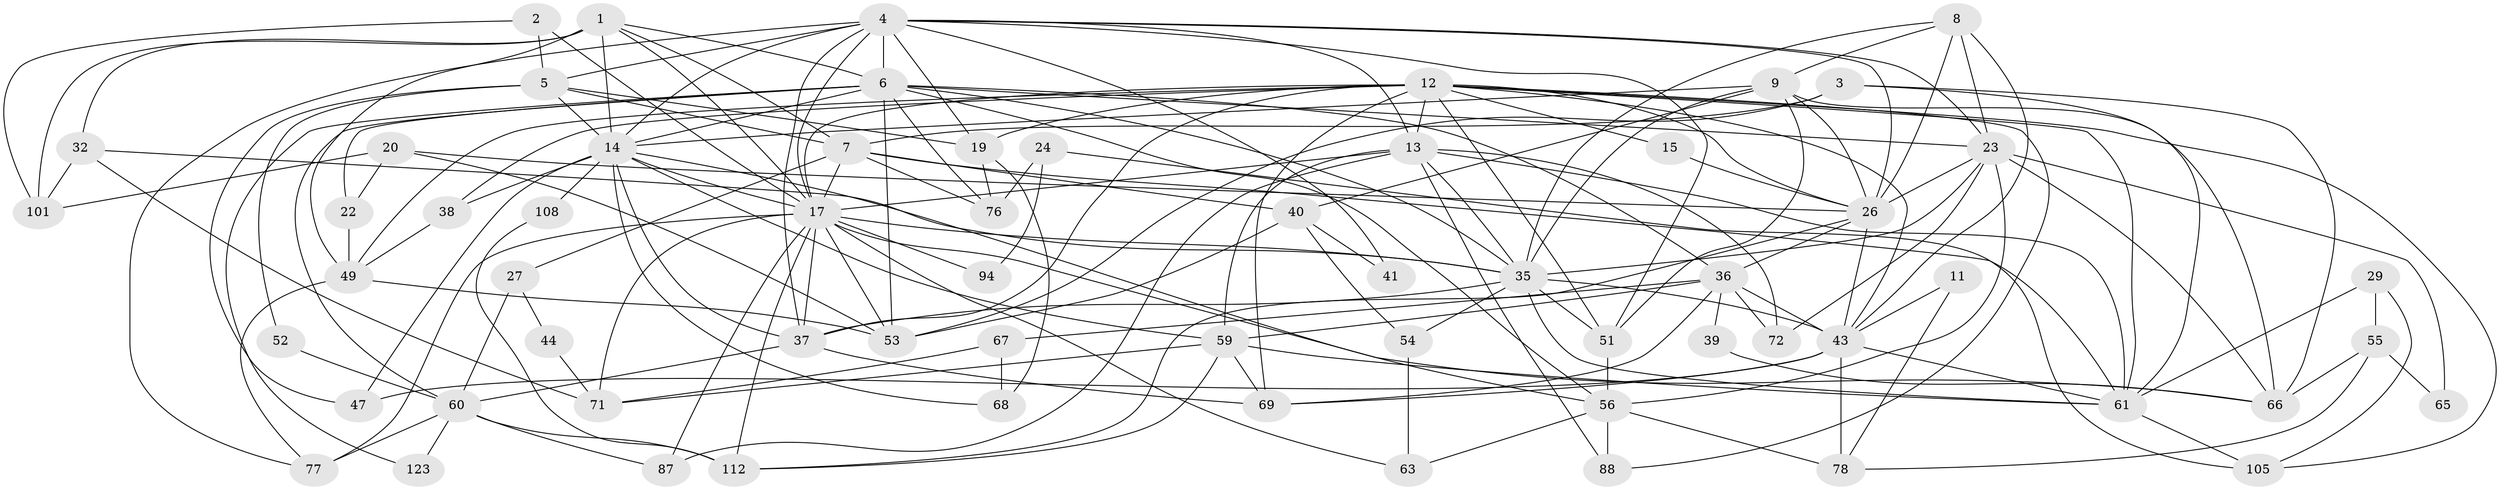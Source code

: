 // original degree distribution, {3: 0.2992125984251969, 4: 0.25196850393700787, 2: 0.13385826771653545, 6: 0.11023622047244094, 5: 0.14960629921259844, 8: 0.015748031496062992, 9: 0.007874015748031496, 7: 0.031496062992125984}
// Generated by graph-tools (version 1.1) at 2025/15/03/09/25 04:15:10]
// undirected, 63 vertices, 172 edges
graph export_dot {
graph [start="1"]
  node [color=gray90,style=filled];
  1 [super="+21"];
  2;
  3 [super="+48"];
  4 [super="+31+70+73"];
  5 [super="+45"];
  6 [super="+18+10"];
  7 [super="+116"];
  8 [super="+97"];
  9 [super="+30+75+98"];
  11;
  12 [super="+33+115+109"];
  13 [super="+25"];
  14 [super="+100+80"];
  15;
  17 [super="+28"];
  19 [super="+62"];
  20 [super="+121"];
  22 [super="+42"];
  23 [super="+34"];
  24;
  26 [super="+50"];
  27;
  29;
  32;
  35 [super="+111+107+92"];
  36 [super="+83"];
  37 [super="+79+96+95"];
  38 [super="+64"];
  39;
  40 [super="+118"];
  41;
  43 [super="+85"];
  44;
  47;
  49 [super="+93"];
  51 [super="+86"];
  52;
  53;
  54;
  55;
  56 [super="+81+117"];
  59 [super="+122+89+91"];
  60 [super="+126+90"];
  61 [super="+99+106"];
  63;
  65;
  66;
  67;
  68;
  69;
  71;
  72;
  76;
  77 [super="+104"];
  78;
  87;
  88;
  94;
  101;
  105;
  108;
  112 [super="+114"];
  123;
  1 -- 101;
  1 -- 6;
  1 -- 32;
  1 -- 49;
  1 -- 7;
  1 -- 14;
  1 -- 17;
  2 -- 101;
  2 -- 5;
  2 -- 17;
  3 -- 7;
  3 -- 66;
  3 -- 53;
  3 -- 61;
  4 -- 6 [weight=2];
  4 -- 5;
  4 -- 13;
  4 -- 23;
  4 -- 41;
  4 -- 17 [weight=2];
  4 -- 51;
  4 -- 77;
  4 -- 37;
  4 -- 26;
  4 -- 14;
  4 -- 19;
  5 -- 19;
  5 -- 52;
  5 -- 7;
  5 -- 47;
  5 -- 14;
  6 -- 53;
  6 -- 36 [weight=2];
  6 -- 76;
  6 -- 56;
  6 -- 123;
  6 -- 22;
  6 -- 23;
  6 -- 14 [weight=2];
  6 -- 35;
  6 -- 60 [weight=2];
  7 -- 76;
  7 -- 40;
  7 -- 17;
  7 -- 27;
  7 -- 61;
  8 -- 43;
  8 -- 23;
  8 -- 9;
  8 -- 26;
  8 -- 35;
  9 -- 66;
  9 -- 35;
  9 -- 51;
  9 -- 40 [weight=2];
  9 -- 14;
  9 -- 26;
  11 -- 78;
  11 -- 43;
  12 -- 88;
  12 -- 51;
  12 -- 69;
  12 -- 105;
  12 -- 43;
  12 -- 13;
  12 -- 15;
  12 -- 37 [weight=2];
  12 -- 17;
  12 -- 49;
  12 -- 19;
  12 -- 38;
  12 -- 26;
  12 -- 61;
  13 -- 72;
  13 -- 87;
  13 -- 88;
  13 -- 61;
  13 -- 35;
  13 -- 59;
  13 -- 17;
  14 -- 37;
  14 -- 38 [weight=2];
  14 -- 108;
  14 -- 68;
  14 -- 47;
  14 -- 56;
  14 -- 59;
  14 -- 17;
  15 -- 26;
  17 -- 66;
  17 -- 37;
  17 -- 35;
  17 -- 71;
  17 -- 77;
  17 -- 112;
  17 -- 53;
  17 -- 87;
  17 -- 94;
  17 -- 63;
  19 -- 76;
  19 -- 68;
  20 -- 53;
  20 -- 22;
  20 -- 101;
  20 -- 26 [weight=2];
  22 -- 49;
  23 -- 66;
  23 -- 65;
  23 -- 72;
  23 -- 26 [weight=2];
  23 -- 35;
  23 -- 56;
  24 -- 105;
  24 -- 76;
  24 -- 94;
  26 -- 36;
  26 -- 43;
  26 -- 112;
  27 -- 60;
  27 -- 44;
  29 -- 55;
  29 -- 105;
  29 -- 61;
  32 -- 101;
  32 -- 71;
  32 -- 35;
  35 -- 61;
  35 -- 51;
  35 -- 37;
  35 -- 54;
  35 -- 43;
  36 -- 43 [weight=2];
  36 -- 39;
  36 -- 67;
  36 -- 69;
  36 -- 72;
  36 -- 59;
  37 -- 69;
  37 -- 60 [weight=2];
  38 -- 49;
  39 -- 66;
  40 -- 53;
  40 -- 41;
  40 -- 54;
  43 -- 69;
  43 -- 78;
  43 -- 47;
  43 -- 61;
  44 -- 71;
  49 -- 53;
  49 -- 77;
  51 -- 56;
  52 -- 60 [weight=2];
  54 -- 63;
  55 -- 66;
  55 -- 78;
  55 -- 65;
  56 -- 78 [weight=2];
  56 -- 88;
  56 -- 63;
  59 -- 71;
  59 -- 69 [weight=2];
  59 -- 112;
  59 -- 61;
  60 -- 87;
  60 -- 123;
  60 -- 112;
  60 -- 77;
  61 -- 105;
  67 -- 71;
  67 -- 68;
  108 -- 112;
}
